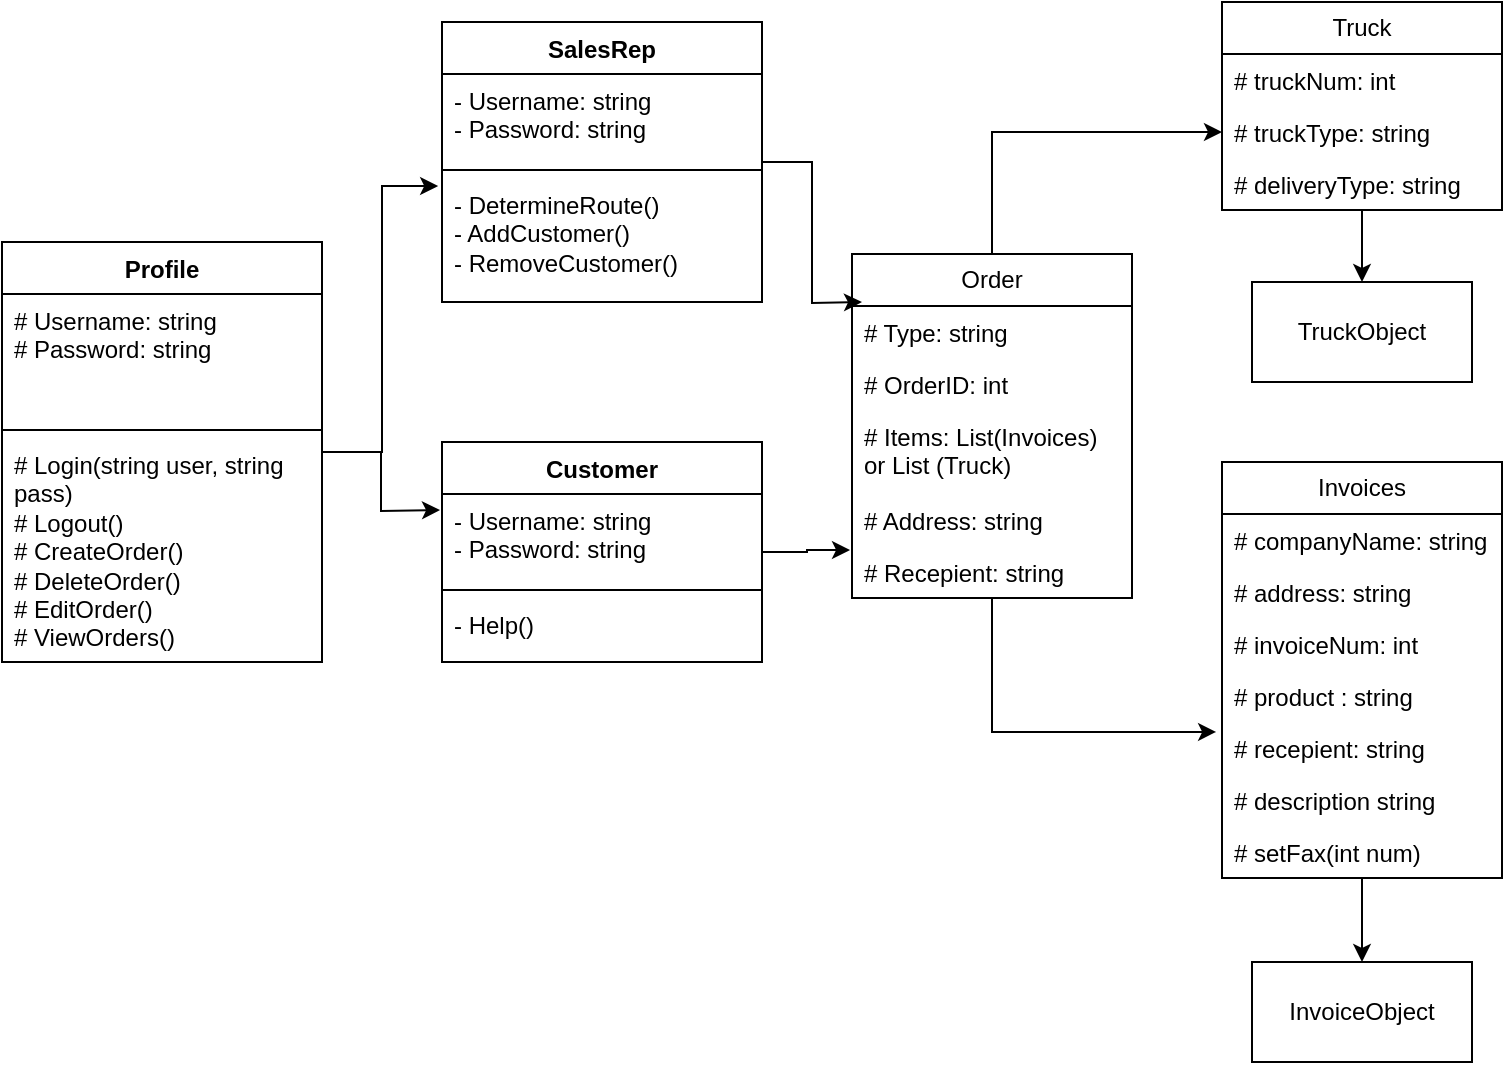 <mxfile version="24.6.5" type="github">
  <diagram id="C5RBs43oDa-KdzZeNtuy" name="Page-1">
    <mxGraphModel dx="872" dy="473" grid="1" gridSize="10" guides="1" tooltips="1" connect="1" arrows="1" fold="1" page="1" pageScale="1" pageWidth="827" pageHeight="1169" math="0" shadow="0">
      <root>
        <mxCell id="WIyWlLk6GJQsqaUBKTNV-0" />
        <mxCell id="WIyWlLk6GJQsqaUBKTNV-1" parent="WIyWlLk6GJQsqaUBKTNV-0" />
        <mxCell id="9ZwrIFFubaKcMd5T0jD3-0" value="Profile" style="swimlane;fontStyle=1;align=center;verticalAlign=top;childLayout=stackLayout;horizontal=1;startSize=26;horizontalStack=0;resizeParent=1;resizeParentMax=0;resizeLast=0;collapsible=1;marginBottom=0;whiteSpace=wrap;html=1;" parent="WIyWlLk6GJQsqaUBKTNV-1" vertex="1">
          <mxGeometry y="160" width="160" height="210" as="geometry" />
        </mxCell>
        <mxCell id="9ZwrIFFubaKcMd5T0jD3-1" value="# Username: string&lt;div&gt;# Password: string&lt;/div&gt;" style="text;strokeColor=none;fillColor=none;align=left;verticalAlign=top;spacingLeft=4;spacingRight=4;overflow=hidden;rotatable=0;points=[[0,0.5],[1,0.5]];portConstraint=eastwest;whiteSpace=wrap;html=1;" parent="9ZwrIFFubaKcMd5T0jD3-0" vertex="1">
          <mxGeometry y="26" width="160" height="64" as="geometry" />
        </mxCell>
        <mxCell id="9ZwrIFFubaKcMd5T0jD3-2" value="" style="line;strokeWidth=1;fillColor=none;align=left;verticalAlign=middle;spacingTop=-1;spacingLeft=3;spacingRight=3;rotatable=0;labelPosition=right;points=[];portConstraint=eastwest;strokeColor=inherit;" parent="9ZwrIFFubaKcMd5T0jD3-0" vertex="1">
          <mxGeometry y="90" width="160" height="8" as="geometry" />
        </mxCell>
        <mxCell id="9ZwrIFFubaKcMd5T0jD3-3" value="# Login(string user, string pass)&lt;div&gt;# Logout()&lt;/div&gt;&lt;div&gt;# CreateOrder()&lt;/div&gt;&lt;div&gt;# DeleteOrder()&lt;/div&gt;&lt;div&gt;# EditOrder()&lt;/div&gt;&lt;div&gt;# ViewOrders()&lt;/div&gt;" style="text;strokeColor=none;fillColor=none;align=left;verticalAlign=top;spacingLeft=4;spacingRight=4;overflow=hidden;rotatable=0;points=[[0,0.5],[1,0.5]];portConstraint=eastwest;whiteSpace=wrap;html=1;" parent="9ZwrIFFubaKcMd5T0jD3-0" vertex="1">
          <mxGeometry y="98" width="160" height="112" as="geometry" />
        </mxCell>
        <mxCell id="7VnKnnt8lrwMJgfXy_TW-11" style="edgeStyle=orthogonalEdgeStyle;rounded=0;orthogonalLoop=1;jettySize=auto;html=1;" parent="WIyWlLk6GJQsqaUBKTNV-1" source="9ZwrIFFubaKcMd5T0jD3-4" edge="1">
          <mxGeometry relative="1" as="geometry">
            <mxPoint x="430" y="190" as="targetPoint" />
          </mxGeometry>
        </mxCell>
        <mxCell id="9ZwrIFFubaKcMd5T0jD3-4" value="SalesRep" style="swimlane;fontStyle=1;align=center;verticalAlign=top;childLayout=stackLayout;horizontal=1;startSize=26;horizontalStack=0;resizeParent=1;resizeParentMax=0;resizeLast=0;collapsible=1;marginBottom=0;whiteSpace=wrap;html=1;" parent="WIyWlLk6GJQsqaUBKTNV-1" vertex="1">
          <mxGeometry x="220" y="50" width="160" height="140" as="geometry" />
        </mxCell>
        <mxCell id="9ZwrIFFubaKcMd5T0jD3-5" value="- Username: string&lt;div&gt;- Password: string&lt;/div&gt;&lt;div&gt;&lt;br&gt;&lt;/div&gt;" style="text;strokeColor=none;fillColor=none;align=left;verticalAlign=top;spacingLeft=4;spacingRight=4;overflow=hidden;rotatable=0;points=[[0,0.5],[1,0.5]];portConstraint=eastwest;whiteSpace=wrap;html=1;" parent="9ZwrIFFubaKcMd5T0jD3-4" vertex="1">
          <mxGeometry y="26" width="160" height="44" as="geometry" />
        </mxCell>
        <mxCell id="9ZwrIFFubaKcMd5T0jD3-6" value="" style="line;strokeWidth=1;fillColor=none;align=left;verticalAlign=middle;spacingTop=-1;spacingLeft=3;spacingRight=3;rotatable=0;labelPosition=right;points=[];portConstraint=eastwest;strokeColor=inherit;" parent="9ZwrIFFubaKcMd5T0jD3-4" vertex="1">
          <mxGeometry y="70" width="160" height="8" as="geometry" />
        </mxCell>
        <mxCell id="9ZwrIFFubaKcMd5T0jD3-7" value="&lt;div&gt;- DetermineRoute()&lt;/div&gt;&lt;div&gt;- AddCustomer()&lt;/div&gt;&lt;div&gt;- RemoveCustomer()&lt;/div&gt;" style="text;strokeColor=none;fillColor=none;align=left;verticalAlign=top;spacingLeft=4;spacingRight=4;overflow=hidden;rotatable=0;points=[[0,0.5],[1,0.5]];portConstraint=eastwest;whiteSpace=wrap;html=1;" parent="9ZwrIFFubaKcMd5T0jD3-4" vertex="1">
          <mxGeometry y="78" width="160" height="62" as="geometry" />
        </mxCell>
        <mxCell id="9ZwrIFFubaKcMd5T0jD3-8" style="edgeStyle=orthogonalEdgeStyle;rounded=0;orthogonalLoop=1;jettySize=auto;html=1;entryX=0.5;entryY=0;entryDx=0;entryDy=0;" parent="WIyWlLk6GJQsqaUBKTNV-1" source="9ZwrIFFubaKcMd5T0jD3-9" target="9ZwrIFFubaKcMd5T0jD3-28" edge="1">
          <mxGeometry relative="1" as="geometry" />
        </mxCell>
        <mxCell id="9ZwrIFFubaKcMd5T0jD3-9" value="Truck" style="swimlane;fontStyle=0;childLayout=stackLayout;horizontal=1;startSize=26;fillColor=none;horizontalStack=0;resizeParent=1;resizeParentMax=0;resizeLast=0;collapsible=1;marginBottom=0;whiteSpace=wrap;html=1;" parent="WIyWlLk6GJQsqaUBKTNV-1" vertex="1">
          <mxGeometry x="610" y="40" width="140" height="104" as="geometry" />
        </mxCell>
        <mxCell id="9ZwrIFFubaKcMd5T0jD3-10" value="# truckNum: int" style="text;strokeColor=none;fillColor=none;align=left;verticalAlign=top;spacingLeft=4;spacingRight=4;overflow=hidden;rotatable=0;points=[[0,0.5],[1,0.5]];portConstraint=eastwest;whiteSpace=wrap;html=1;" parent="9ZwrIFFubaKcMd5T0jD3-9" vertex="1">
          <mxGeometry y="26" width="140" height="26" as="geometry" />
        </mxCell>
        <mxCell id="9ZwrIFFubaKcMd5T0jD3-11" value="# truckType: string" style="text;strokeColor=none;fillColor=none;align=left;verticalAlign=top;spacingLeft=4;spacingRight=4;overflow=hidden;rotatable=0;points=[[0,0.5],[1,0.5]];portConstraint=eastwest;whiteSpace=wrap;html=1;" parent="9ZwrIFFubaKcMd5T0jD3-9" vertex="1">
          <mxGeometry y="52" width="140" height="26" as="geometry" />
        </mxCell>
        <mxCell id="9ZwrIFFubaKcMd5T0jD3-12" value="# deliveryType: string" style="text;strokeColor=none;fillColor=none;align=left;verticalAlign=top;spacingLeft=4;spacingRight=4;overflow=hidden;rotatable=0;points=[[0,0.5],[1,0.5]];portConstraint=eastwest;whiteSpace=wrap;html=1;" parent="9ZwrIFFubaKcMd5T0jD3-9" vertex="1">
          <mxGeometry y="78" width="140" height="26" as="geometry" />
        </mxCell>
        <mxCell id="9ZwrIFFubaKcMd5T0jD3-13" style="edgeStyle=orthogonalEdgeStyle;rounded=0;orthogonalLoop=1;jettySize=auto;html=1;entryX=0.5;entryY=0;entryDx=0;entryDy=0;" parent="WIyWlLk6GJQsqaUBKTNV-1" source="9ZwrIFFubaKcMd5T0jD3-14" target="9ZwrIFFubaKcMd5T0jD3-29" edge="1">
          <mxGeometry relative="1" as="geometry" />
        </mxCell>
        <mxCell id="9ZwrIFFubaKcMd5T0jD3-14" value="Invoices" style="swimlane;fontStyle=0;childLayout=stackLayout;horizontal=1;startSize=26;fillColor=none;horizontalStack=0;resizeParent=1;resizeParentMax=0;resizeLast=0;collapsible=1;marginBottom=0;whiteSpace=wrap;html=1;" parent="WIyWlLk6GJQsqaUBKTNV-1" vertex="1">
          <mxGeometry x="610" y="270" width="140" height="208" as="geometry">
            <mxRectangle x="680" y="10" width="80" height="30" as="alternateBounds" />
          </mxGeometry>
        </mxCell>
        <mxCell id="9ZwrIFFubaKcMd5T0jD3-15" value="# companyName: string" style="text;strokeColor=none;fillColor=none;align=left;verticalAlign=top;spacingLeft=4;spacingRight=4;overflow=hidden;rotatable=0;points=[[0,0.5],[1,0.5]];portConstraint=eastwest;whiteSpace=wrap;html=1;" parent="9ZwrIFFubaKcMd5T0jD3-14" vertex="1">
          <mxGeometry y="26" width="140" height="26" as="geometry" />
        </mxCell>
        <mxCell id="9ZwrIFFubaKcMd5T0jD3-16" value="# address: string" style="text;strokeColor=none;fillColor=none;align=left;verticalAlign=top;spacingLeft=4;spacingRight=4;overflow=hidden;rotatable=0;points=[[0,0.5],[1,0.5]];portConstraint=eastwest;whiteSpace=wrap;html=1;" parent="9ZwrIFFubaKcMd5T0jD3-14" vertex="1">
          <mxGeometry y="52" width="140" height="26" as="geometry" />
        </mxCell>
        <mxCell id="9ZwrIFFubaKcMd5T0jD3-17" value="# invoiceNum: int" style="text;strokeColor=none;fillColor=none;align=left;verticalAlign=top;spacingLeft=4;spacingRight=4;overflow=hidden;rotatable=0;points=[[0,0.5],[1,0.5]];portConstraint=eastwest;whiteSpace=wrap;html=1;" parent="9ZwrIFFubaKcMd5T0jD3-14" vertex="1">
          <mxGeometry y="78" width="140" height="26" as="geometry" />
        </mxCell>
        <mxCell id="9ZwrIFFubaKcMd5T0jD3-18" value="# product : string" style="text;strokeColor=none;fillColor=none;align=left;verticalAlign=top;spacingLeft=4;spacingRight=4;overflow=hidden;rotatable=0;points=[[0,0.5],[1,0.5]];portConstraint=eastwest;whiteSpace=wrap;html=1;" parent="9ZwrIFFubaKcMd5T0jD3-14" vertex="1">
          <mxGeometry y="104" width="140" height="26" as="geometry" />
        </mxCell>
        <mxCell id="9ZwrIFFubaKcMd5T0jD3-19" value="# recepient: string" style="text;strokeColor=none;fillColor=none;align=left;verticalAlign=top;spacingLeft=4;spacingRight=4;overflow=hidden;rotatable=0;points=[[0,0.5],[1,0.5]];portConstraint=eastwest;whiteSpace=wrap;html=1;" parent="9ZwrIFFubaKcMd5T0jD3-14" vertex="1">
          <mxGeometry y="130" width="140" height="26" as="geometry" />
        </mxCell>
        <mxCell id="9ZwrIFFubaKcMd5T0jD3-20" value="# description string" style="text;strokeColor=none;fillColor=none;align=left;verticalAlign=top;spacingLeft=4;spacingRight=4;overflow=hidden;rotatable=0;points=[[0,0.5],[1,0.5]];portConstraint=eastwest;whiteSpace=wrap;html=1;" parent="9ZwrIFFubaKcMd5T0jD3-14" vertex="1">
          <mxGeometry y="156" width="140" height="26" as="geometry" />
        </mxCell>
        <mxCell id="9ZwrIFFubaKcMd5T0jD3-21" value="# setFax(int num)" style="text;strokeColor=none;fillColor=none;align=left;verticalAlign=top;spacingLeft=4;spacingRight=4;overflow=hidden;rotatable=0;points=[[0,0.5],[1,0.5]];portConstraint=eastwest;whiteSpace=wrap;html=1;" parent="9ZwrIFFubaKcMd5T0jD3-14" vertex="1">
          <mxGeometry y="182" width="140" height="26" as="geometry" />
        </mxCell>
        <mxCell id="9ZwrIFFubaKcMd5T0jD3-22" style="edgeStyle=orthogonalEdgeStyle;rounded=0;orthogonalLoop=1;jettySize=auto;html=1;entryX=-0.012;entryY=0.065;entryDx=0;entryDy=0;entryPerimeter=0;" parent="WIyWlLk6GJQsqaUBKTNV-1" source="9ZwrIFFubaKcMd5T0jD3-0" target="9ZwrIFFubaKcMd5T0jD3-7" edge="1">
          <mxGeometry relative="1" as="geometry" />
        </mxCell>
        <mxCell id="9ZwrIFFubaKcMd5T0jD3-23" style="edgeStyle=orthogonalEdgeStyle;rounded=0;orthogonalLoop=1;jettySize=auto;html=1;entryX=-0.007;entryY=0.182;entryDx=0;entryDy=0;entryPerimeter=0;" parent="WIyWlLk6GJQsqaUBKTNV-1" source="9ZwrIFFubaKcMd5T0jD3-0" edge="1">
          <mxGeometry relative="1" as="geometry">
            <mxPoint x="219.02" y="294.008" as="targetPoint" />
          </mxGeometry>
        </mxCell>
        <mxCell id="9ZwrIFFubaKcMd5T0jD3-24" value="Customer" style="swimlane;fontStyle=1;align=center;verticalAlign=top;childLayout=stackLayout;horizontal=1;startSize=26;horizontalStack=0;resizeParent=1;resizeParentMax=0;resizeLast=0;collapsible=1;marginBottom=0;whiteSpace=wrap;html=1;" parent="WIyWlLk6GJQsqaUBKTNV-1" vertex="1">
          <mxGeometry x="220" y="260" width="160" height="110" as="geometry" />
        </mxCell>
        <mxCell id="9ZwrIFFubaKcMd5T0jD3-25" value="- Username: string&lt;div&gt;- Password: string&lt;/div&gt;" style="text;strokeColor=none;fillColor=none;align=left;verticalAlign=top;spacingLeft=4;spacingRight=4;overflow=hidden;rotatable=0;points=[[0,0.5],[1,0.5]];portConstraint=eastwest;whiteSpace=wrap;html=1;" parent="9ZwrIFFubaKcMd5T0jD3-24" vertex="1">
          <mxGeometry y="26" width="160" height="44" as="geometry" />
        </mxCell>
        <mxCell id="9ZwrIFFubaKcMd5T0jD3-26" value="" style="line;strokeWidth=1;fillColor=none;align=left;verticalAlign=middle;spacingTop=-1;spacingLeft=3;spacingRight=3;rotatable=0;labelPosition=right;points=[];portConstraint=eastwest;strokeColor=inherit;" parent="9ZwrIFFubaKcMd5T0jD3-24" vertex="1">
          <mxGeometry y="70" width="160" height="8" as="geometry" />
        </mxCell>
        <mxCell id="9ZwrIFFubaKcMd5T0jD3-27" value="- Help()&amp;nbsp;&amp;nbsp;&lt;div&gt;&lt;br&gt;&lt;/div&gt;" style="text;strokeColor=none;fillColor=none;align=left;verticalAlign=top;spacingLeft=4;spacingRight=4;overflow=hidden;rotatable=0;points=[[0,0.5],[1,0.5]];portConstraint=eastwest;whiteSpace=wrap;html=1;" parent="9ZwrIFFubaKcMd5T0jD3-24" vertex="1">
          <mxGeometry y="78" width="160" height="32" as="geometry" />
        </mxCell>
        <mxCell id="9ZwrIFFubaKcMd5T0jD3-28" value="TruckObject" style="html=1;whiteSpace=wrap;" parent="WIyWlLk6GJQsqaUBKTNV-1" vertex="1">
          <mxGeometry x="625" y="180" width="110" height="50" as="geometry" />
        </mxCell>
        <mxCell id="9ZwrIFFubaKcMd5T0jD3-29" value="InvoiceObject" style="html=1;whiteSpace=wrap;" parent="WIyWlLk6GJQsqaUBKTNV-1" vertex="1">
          <mxGeometry x="625" y="520" width="110" height="50" as="geometry" />
        </mxCell>
        <mxCell id="7VnKnnt8lrwMJgfXy_TW-12" style="edgeStyle=orthogonalEdgeStyle;rounded=0;orthogonalLoop=1;jettySize=auto;html=1;entryX=0;entryY=0.5;entryDx=0;entryDy=0;" parent="WIyWlLk6GJQsqaUBKTNV-1" source="9ZwrIFFubaKcMd5T0jD3-30" target="9ZwrIFFubaKcMd5T0jD3-11" edge="1">
          <mxGeometry relative="1" as="geometry" />
        </mxCell>
        <mxCell id="9ZwrIFFubaKcMd5T0jD3-30" value="Order" style="swimlane;fontStyle=0;childLayout=stackLayout;horizontal=1;startSize=26;fillColor=none;horizontalStack=0;resizeParent=1;resizeParentMax=0;resizeLast=0;collapsible=1;marginBottom=0;whiteSpace=wrap;html=1;" parent="WIyWlLk6GJQsqaUBKTNV-1" vertex="1">
          <mxGeometry x="425" y="166" width="140" height="172" as="geometry" />
        </mxCell>
        <mxCell id="9ZwrIFFubaKcMd5T0jD3-31" value="# Type: string" style="text;strokeColor=none;fillColor=none;align=left;verticalAlign=top;spacingLeft=4;spacingRight=4;overflow=hidden;rotatable=0;points=[[0,0.5],[1,0.5]];portConstraint=eastwest;whiteSpace=wrap;html=1;" parent="9ZwrIFFubaKcMd5T0jD3-30" vertex="1">
          <mxGeometry y="26" width="140" height="26" as="geometry" />
        </mxCell>
        <mxCell id="9ZwrIFFubaKcMd5T0jD3-32" value="# OrderID: int" style="text;strokeColor=none;fillColor=none;align=left;verticalAlign=top;spacingLeft=4;spacingRight=4;overflow=hidden;rotatable=0;points=[[0,0.5],[1,0.5]];portConstraint=eastwest;whiteSpace=wrap;html=1;" parent="9ZwrIFFubaKcMd5T0jD3-30" vertex="1">
          <mxGeometry y="52" width="140" height="26" as="geometry" />
        </mxCell>
        <mxCell id="9ZwrIFFubaKcMd5T0jD3-33" value="# Items: List(Invoices) or List (Truck)" style="text;strokeColor=none;fillColor=none;align=left;verticalAlign=top;spacingLeft=4;spacingRight=4;overflow=hidden;rotatable=0;points=[[0,0.5],[1,0.5]];portConstraint=eastwest;whiteSpace=wrap;html=1;" parent="9ZwrIFFubaKcMd5T0jD3-30" vertex="1">
          <mxGeometry y="78" width="140" height="42" as="geometry" />
        </mxCell>
        <mxCell id="7VnKnnt8lrwMJgfXy_TW-0" value="# Address: string" style="text;strokeColor=none;fillColor=none;align=left;verticalAlign=top;spacingLeft=4;spacingRight=4;overflow=hidden;rotatable=0;points=[[0,0.5],[1,0.5]];portConstraint=eastwest;whiteSpace=wrap;html=1;" parent="9ZwrIFFubaKcMd5T0jD3-30" vertex="1">
          <mxGeometry y="120" width="140" height="26" as="geometry" />
        </mxCell>
        <mxCell id="9ZwrIFFubaKcMd5T0jD3-34" value="# Recepient: string" style="text;strokeColor=none;fillColor=none;align=left;verticalAlign=top;spacingLeft=4;spacingRight=4;overflow=hidden;rotatable=0;points=[[0,0.5],[1,0.5]];portConstraint=eastwest;whiteSpace=wrap;html=1;" parent="9ZwrIFFubaKcMd5T0jD3-30" vertex="1">
          <mxGeometry y="146" width="140" height="26" as="geometry" />
        </mxCell>
        <mxCell id="7VnKnnt8lrwMJgfXy_TW-10" style="edgeStyle=orthogonalEdgeStyle;rounded=0;orthogonalLoop=1;jettySize=auto;html=1;entryX=-0.007;entryY=0.077;entryDx=0;entryDy=0;entryPerimeter=0;" parent="WIyWlLk6GJQsqaUBKTNV-1" source="9ZwrIFFubaKcMd5T0jD3-24" target="9ZwrIFFubaKcMd5T0jD3-34" edge="1">
          <mxGeometry relative="1" as="geometry" />
        </mxCell>
        <mxCell id="7VnKnnt8lrwMJgfXy_TW-13" style="edgeStyle=orthogonalEdgeStyle;rounded=0;orthogonalLoop=1;jettySize=auto;html=1;entryX=-0.021;entryY=0.192;entryDx=0;entryDy=0;entryPerimeter=0;" parent="WIyWlLk6GJQsqaUBKTNV-1" source="9ZwrIFFubaKcMd5T0jD3-30" target="9ZwrIFFubaKcMd5T0jD3-19" edge="1">
          <mxGeometry relative="1" as="geometry" />
        </mxCell>
      </root>
    </mxGraphModel>
  </diagram>
</mxfile>

